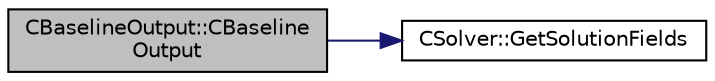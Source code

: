 digraph "CBaselineOutput::CBaselineOutput"
{
 // LATEX_PDF_SIZE
  edge [fontname="Helvetica",fontsize="10",labelfontname="Helvetica",labelfontsize="10"];
  node [fontname="Helvetica",fontsize="10",shape=record];
  rankdir="LR";
  Node1 [label="CBaselineOutput::CBaseline\lOutput",height=0.2,width=0.4,color="black", fillcolor="grey75", style="filled", fontcolor="black",tooltip="Constructor of the class."];
  Node1 -> Node2 [color="midnightblue",fontsize="10",style="solid",fontname="Helvetica"];
  Node2 [label="CSolver::GetSolutionFields",height=0.2,width=0.4,color="black", fillcolor="white", style="filled",URL="$classCSolver.html#a66d27b4e86b439e980b14d3ce332d646",tooltip="Get the solution fields."];
}
